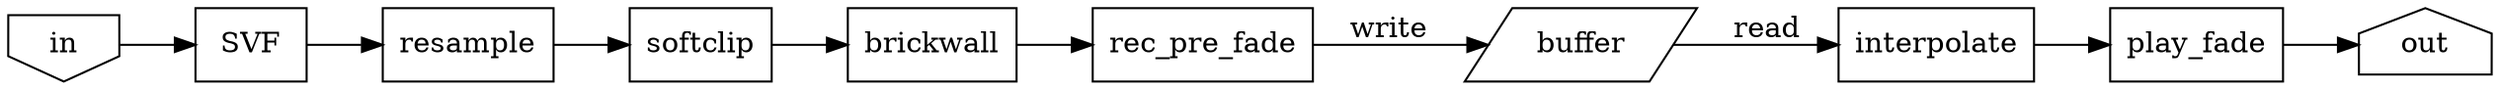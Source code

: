 digraph G {


rankdir=LR;

node [shape="invhouse"]
in;

node [shape="house"]
out;

node [shape="rect"];
SVF;

resample;
softclip;
brickwall;
rec_pre_fade;

interpolate;
play_fade;


node [shape=parallelogram]
buffer;

in -> SVF -> resample -> softclip -> brickwall -> rec_pre_fade;
rec_pre_fade -> buffer [label="write"];
buffer -> interpolate [label = "read"];

interpolate -> play_fade -> out;



}
